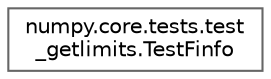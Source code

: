 digraph "Graphical Class Hierarchy"
{
 // LATEX_PDF_SIZE
  bgcolor="transparent";
  edge [fontname=Helvetica,fontsize=10,labelfontname=Helvetica,labelfontsize=10];
  node [fontname=Helvetica,fontsize=10,shape=box,height=0.2,width=0.4];
  rankdir="LR";
  Node0 [id="Node000000",label="numpy.core.tests.test\l_getlimits.TestFinfo",height=0.2,width=0.4,color="grey40", fillcolor="white", style="filled",URL="$df/d92/classnumpy_1_1core_1_1tests_1_1test__getlimits_1_1TestFinfo.html",tooltip=" "];
}
